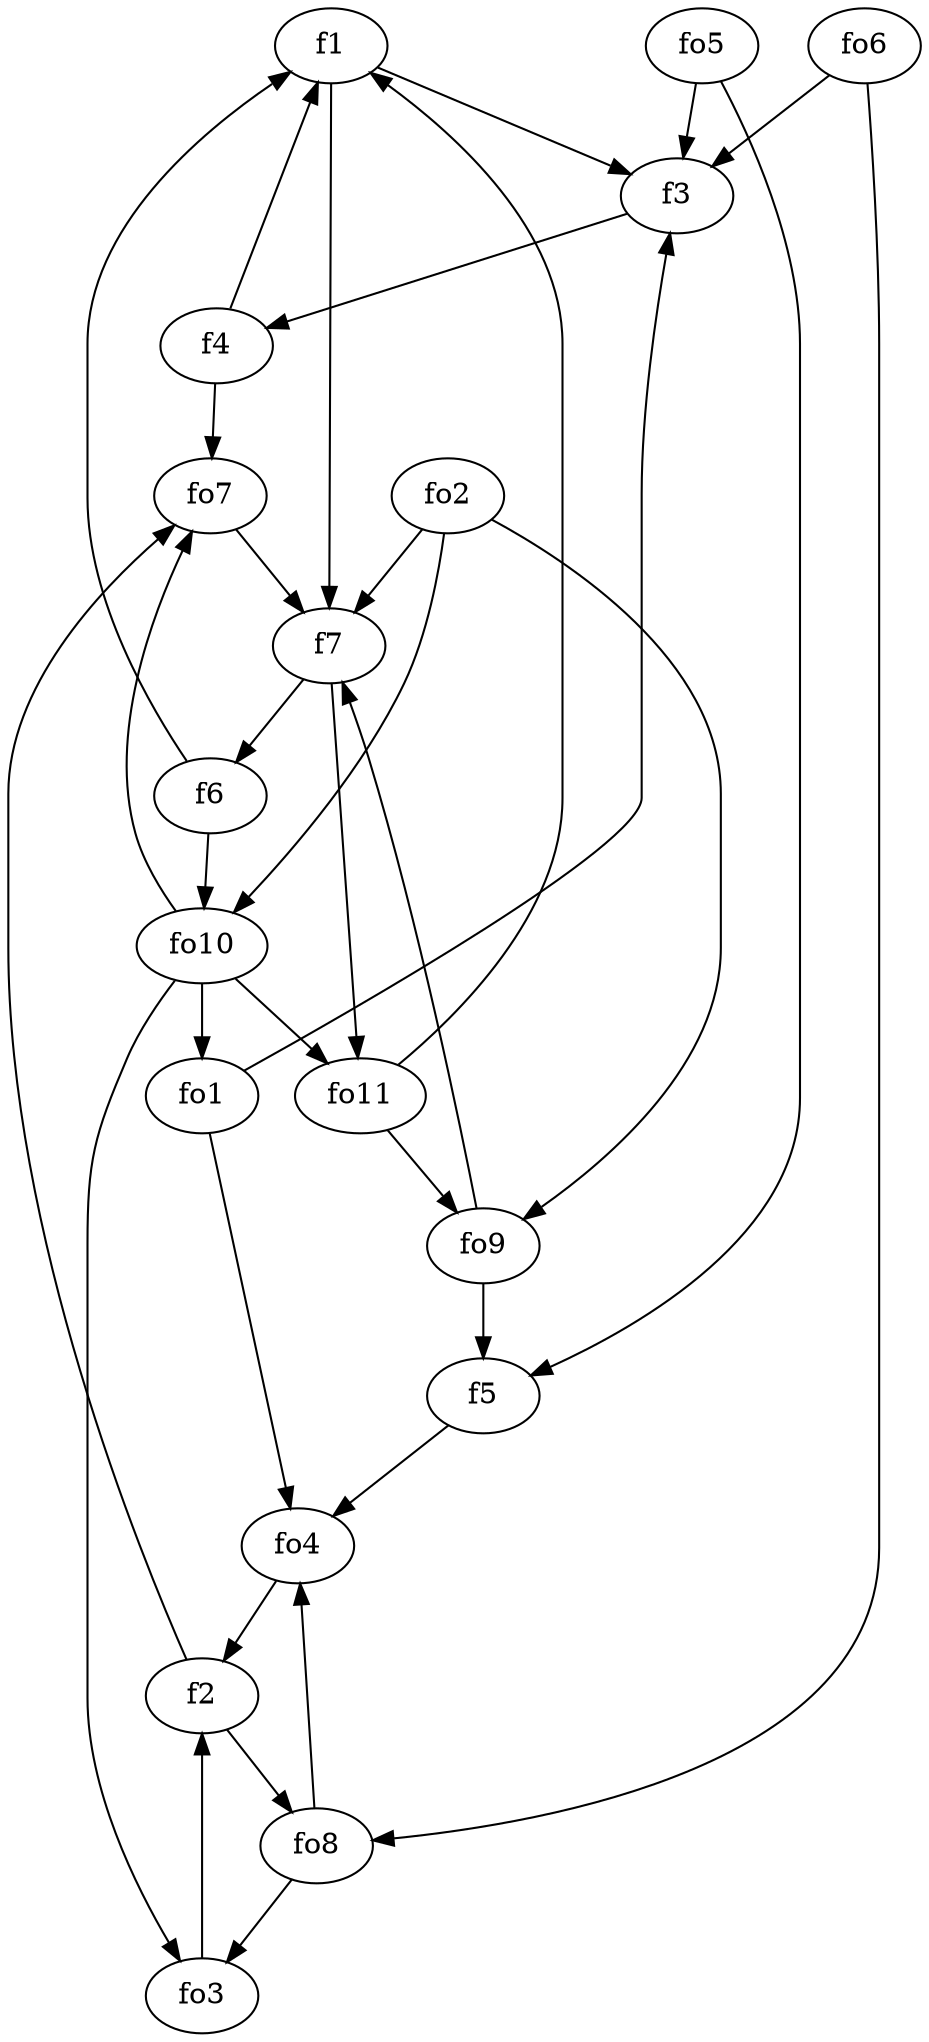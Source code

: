 strict digraph  {
f1;
f2;
f3;
f4;
f5;
f6;
f7;
fo1;
fo2;
fo3;
fo4;
fo5;
fo6;
fo7;
fo8;
fo9;
fo10;
fo11;
f1 -> f3  [weight=2];
f1 -> f7  [weight=2];
f2 -> fo7  [weight=2];
f2 -> fo8  [weight=2];
f3 -> f4  [weight=2];
f4 -> f1  [weight=2];
f4 -> fo7  [weight=2];
f5 -> fo4  [weight=2];
f6 -> f1  [weight=2];
f6 -> fo10  [weight=2];
f7 -> f6  [weight=2];
f7 -> fo11  [weight=2];
fo1 -> f3  [weight=2];
fo1 -> fo4  [weight=2];
fo2 -> fo10  [weight=2];
fo2 -> f7  [weight=2];
fo2 -> fo9  [weight=2];
fo3 -> f2  [weight=2];
fo4 -> f2  [weight=2];
fo5 -> f3  [weight=2];
fo5 -> f5  [weight=2];
fo6 -> fo8  [weight=2];
fo6 -> f3  [weight=2];
fo7 -> f7  [weight=2];
fo8 -> fo4  [weight=2];
fo8 -> fo3  [weight=2];
fo9 -> f5  [weight=2];
fo9 -> f7  [weight=2];
fo10 -> fo11  [weight=2];
fo10 -> fo7  [weight=2];
fo10 -> fo3  [weight=2];
fo10 -> fo1  [weight=2];
fo11 -> f1  [weight=2];
fo11 -> fo9  [weight=2];
}

